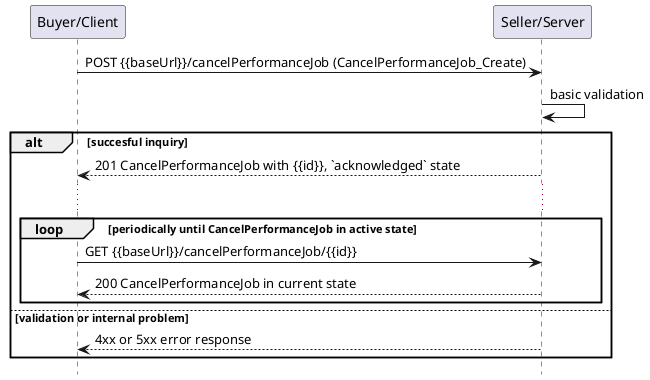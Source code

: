 @startuml useCase12Polling
hide footbox

participant "Buyer/Client" as B
participant "Seller/Server" as S


B -> S : POST {{baseUrl}}/cancelPerformanceJob (CancelPerformanceJob_Create)
S -> S : basic validation

alt succesful inquiry
  S --> B : 201 CancelPerformanceJob with {{id}}, `acknowledged` state
  
  ...

  loop periodically until CancelPerformanceJob in active state
      B -> S :   GET {{baseUrl}}/cancelPerformanceJob/{{id}}
      return 200 CancelPerformanceJob in current state
  end

else validation or internal problem
  S --> B : 4xx or 5xx error response
end


@enduml